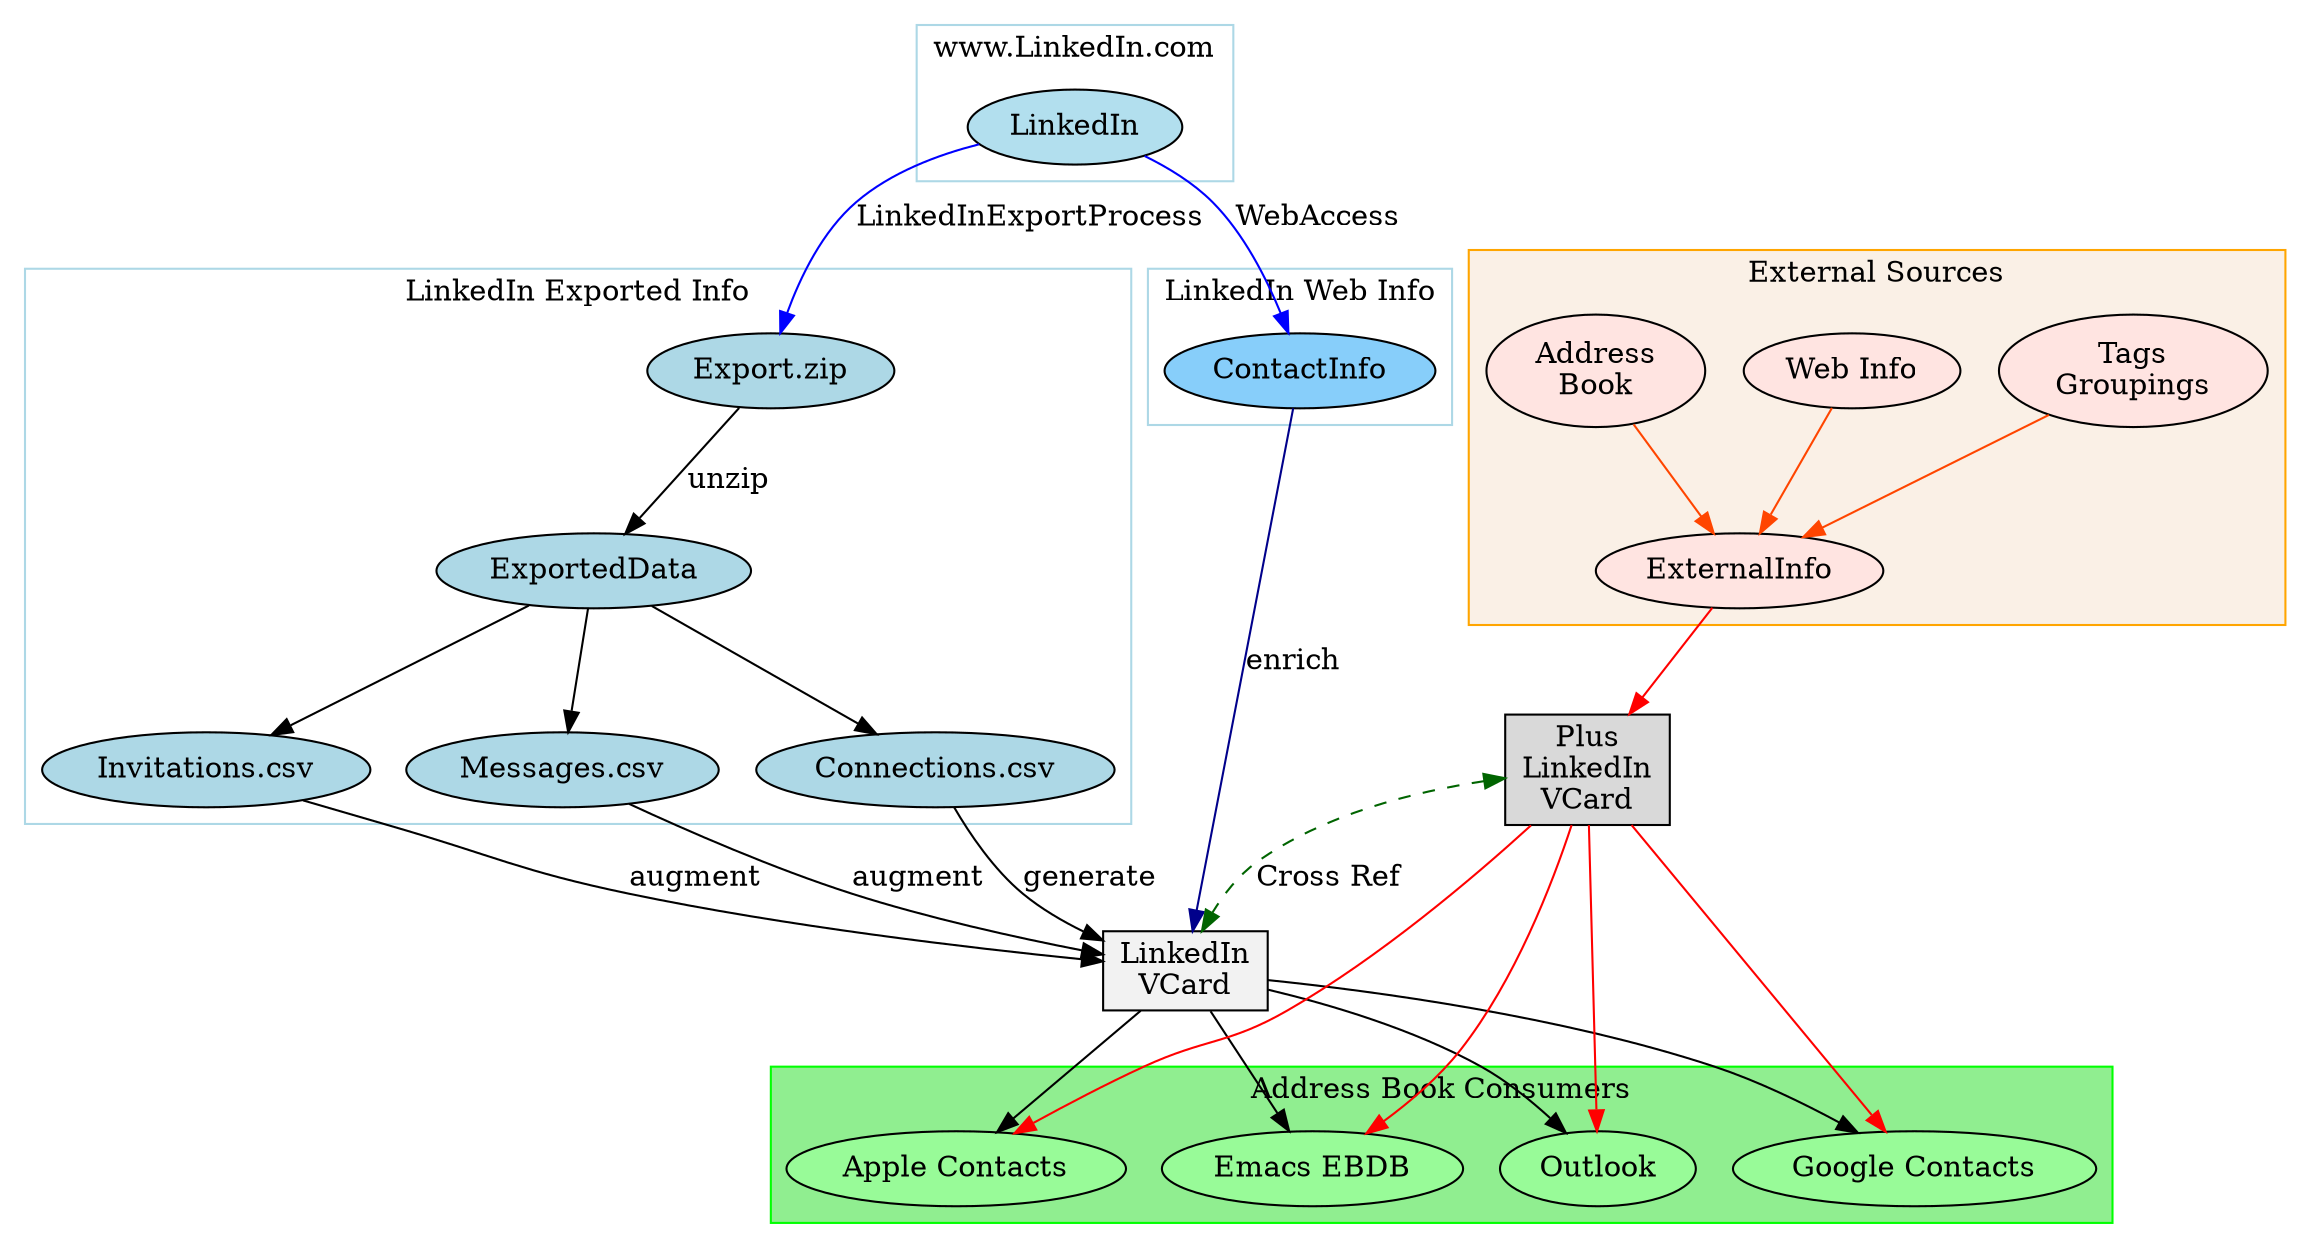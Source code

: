 digraph {
	graph [bb="0,0,1097,590.74"];
	node [label="\N"];
	subgraph cluster_linkedin {
		graph [bb="436,507.74,588,582.74",
			color=lightblue,
			label="www.LinkedIn.com",
			lheight=0.21,
			lp="512,571.24",
			lwidth=1.89
		];
		LinkedIn	[fillcolor=lightblue2,
			height=0.5,
			pos="512,533.74",
			style=filled,
			width=1.4263];
	}
	subgraph cluster_exported {
		graph [bb="8,199.5,539,465.87",
			color=lightblue,
			label="LinkedIn Exported Info",
			lheight=0.21,
			lp="273.5,454.37",
			lwidth=2.31
		];
		"Export.zip"	[fillcolor=lightblue,
			height=0.5,
			pos="366,416.87",
			style=filled,
			width=1.6429];
		ExportedData	[fillcolor=lightblue,
			height=0.5,
			pos="281,321",
			style=filled,
			width=2.0943];
		"Export.zip" -> ExportedData	[label=unzip,
			lp="346,364.5",
			pos="e,296.35,338.95 350.8,399.09 337.59,384.5 318.27,363.16 303.3,346.63"];
		"Connections.csv"	[fillcolor=lightblue,
			height=0.5,
			pos="445,225.5",
			style=filled,
			width=2.3831];
		ExportedData -> "Connections.csv"	[pos="e,416.77,242.6 308.82,304.14 336.07,288.6 377.76,264.83 407.84,247.69"];
		"Invitations.csv"	[fillcolor=lightblue,
			height=0.5,
			pos="95,225.5",
			style=filled,
			width=2.1845];
		ExportedData -> "Invitations.csv"	[pos="e,126.07,242.12 250.29,304.56 218.88,288.77 169.93,264.17 135.4,246.81"];
		"Messages.csv"	[fillcolor=lightblue,
			height=0.5,
			pos="266,225.5",
			style=filled,
			width=2.0762];
		ExportedData -> "Messages.csv"	[pos="e,268.73,243.54 278.25,302.85 276.05,289.14 272.93,269.67 270.38,253.82"];
	}
	subgraph cluster_web {
		graph [bb="547,390.87,693,465.87",
			color=lightblue,
			label="LinkedIn Web Info",
			lheight=0.21,
			lp="620,454.37",
			lwidth=1.81
		];
		ContactInfo	[fillcolor=lightskyblue,
			height=0.5,
			pos="620,416.87",
			style=filled,
			width=1.8054];
	}
	subgraph cluster_external {
		graph [bb="701,295,1089,474.74",
			color=orange,
			fillcolor=linen,
			label="External Sources",
			lheight=0.21,
			lp="895,463.24",
			lwidth=1.72,
			style=filled
		];
		External	[fillcolor=mistyrose,
			height=0.5,
			label="Web Info",
			pos="883,416.87",
			style=filled,
			width=1.4443];
		ExternalInfo	[fillcolor=mistyrose,
			height=0.5,
			pos="830,321",
			style=filled,
			width=1.9137];
		External -> ExternalInfo	[color=orangered,
			pos="e,839.57,338.95 873.52,399.09 865.51,384.89 853.89,364.32 844.68,347.99"];
		ExtAddrBook	[fillcolor=mistyrose,
			height=0.74639,
			label="Address
Book",
			pos="761,416.87",
			style=filled,
			width=1.4535];
		ExtAddrBook -> ExternalInfo	[color=orangered,
			pos="e,817.64,338.81 779.13,391.21 789.09,377.66 801.41,360.89 811.44,347.25"];
		ExtTags	[fillcolor=mistyrose,
			height=0.74639,
			label="Tags
Groupings",
			pos="1017,416.87",
			style=filled,
			width=1.7874];
		ExtTags -> ExternalInfo	[color=orangered,
			pos="e,860.51,337.32 976.88,395.73 945.14,379.8 901.05,357.66 869.47,341.81"];
	}
	subgraph cluster_consumers {
		graph [bb="366,8,1010,83",
			color=green,
			fillcolor=lightgreen,
			label="Address Book Consumers",
			lheight=0.21,
			lp="688,71.5",
			lwidth=2.54,
			style=filled
		];
		Outlook	[fillcolor=palegreen,
			height=0.5,
			pos="763,34",
			style=filled,
			width=1.2999];
		GoogleContacts	[fillcolor=palegreen,
			height=0.5,
			label="Google Contacts",
			pos="915,34",
			style=filled,
			width=2.4192];
		AppleContacts	[fillcolor=palegreen,
			height=0.5,
			label="Apple Contacts",
			pos="455,34",
			style=filled,
			width=2.2567];
		ebdb	[fillcolor=palegreen,
			height=0.5,
			label="Emacs EBDB",
			pos="626,34",
			style=filled,
			width=2.004];
	}
	LinkedIn -> "Export.zip"	[color=blue,
		label=LinkedInExportProcess,
		lp="490.5,490.24",
		pos="e,370.56,434.95 466.27,525.55 446.26,520.51 423.62,512 407,497.74 390.78,483.83 380.18,461.91 373.82,444.55"];
	LinkedIn -> ContactInfo	[color=blue,
		label=WebAccess,
		lp="628.5,490.24",
		pos="e,614.42,435 545.46,519.82 556.77,514.28 568.84,506.93 578,497.74 592.98,482.71 603.86,461.23 610.79,444.33"];
	VCard	[fillcolor=gray95,
		height=0.52778,
		label="LinkedIn
VCard",
		pos="565,129",
		shape=box,
		style=filled,
		width=1.0972];
	"Connections.csv" -> VCard	[label=generate,
		lp="519,173.5",
		pos="e,525.42,143.58 453.96,207.55 461.4,194.78 473.02,177.54 487,166 495.63,158.87 505.9,152.83 516.11,147.85"];
	"Invitations.csv" -> VCard	[label=augment,
		lp="330,173.5",
		pos="e,525.34,133.56 141.49,210.8 154.58,206.96 168.84,202.8 182,199 233.5,184.13 245.53,176.94 298,166 373.06,150.35 461.48,139.98 515.37,\
134.55"];
	"Messages.csv" -> VCard	[label=augment,
		lp="437,173.5",
		pos="e,525.36,136.89 297.97,209.13 325.75,196.24 367.35,178.05 405,166 441.34,154.37 483.47,145.05 515.38,138.81"];
	VCard -> Outlook	[pos="e,747.65,51.171 604.69,119.95 634.16,112.92 674.68,100.98 707,83 718.89,76.385 730.56,66.992 740.14,58.268"];
	VCard -> GoogleContacts	[pos="e,887.77,51.275 604.59,124.55 655.31,119.33 745.44,107.33 819,83 839.64,76.172 861.4,65.599 878.98,56.112"];
	VCard -> AppleContacts	[pos="e,474.57,51.546 543.53,109.85 526.02,95.047 501.19,74.05 482.27,58.06"];
	VCard -> ebdb	[pos="e,614.8,52.081 577.05,109.63 586.22,95.643 598.96,76.224 609.14,60.701"];
	ContactInfo -> VCard	[color=darkblue,
		label=enrich,
		lp="617,277.5",
		pos="e,568.47,148.03 616.72,398.84 607.58,351.32 581.71,216.87 570.4,158.09"];
	VCardPlus	[fillcolor=gray85,
		height=0.73611,
		label="Plus
LinkedIn
VCard",
		pos="758,225.5",
		shape=box,
		style=filled,
		width=1.0972];
	ExternalInfo -> VCardPlus	[color=red,
		pos="e,777.82,252.24 817.13,303.28 808,291.43 795.43,275.1 784.22,260.55"];
	VCardPlus -> VCard	[color=darkgreen,
		dir=both,
		label="Cross Ref",
		lp="634,173.5",
		pos="s,718.4,221.44 e,572.93,148.02 708.36,220.04 674.86,214.97 631.08,204.14 599,181 590.42,174.81 583.37,165.73 577.96,156.94",
		style=dashed];
	VCardPlus -> Outlook	[color=red,
		pos="e,762.55,52.035 758.67,198.94 759.61,163.33 761.31,99.035 762.28,62.44"];
	VCardPlus -> GoogleContacts	[color=red,
		pos="e,901.1,51.778 779.17,198.94 809.39,162.47 864.54,95.909 894.42,59.835"];
	VCardPlus -> AppleContacts	[color=red,
		pos="e,482.95,50.995 730.86,198.79 703.18,173.61 658.15,135.42 614,110 585.46,93.569 574.91,96.772 545,83 527.25,74.828 508.08,64.783 \
492.01,55.998"];
	VCardPlus -> ebdb	[color=red,
		pos="e,651.85,50.913 750.37,198.94 741.02,170.52 723.13,124.27 697,91 686.74,77.935 672.83,66.103 660.04,56.716"];
}
